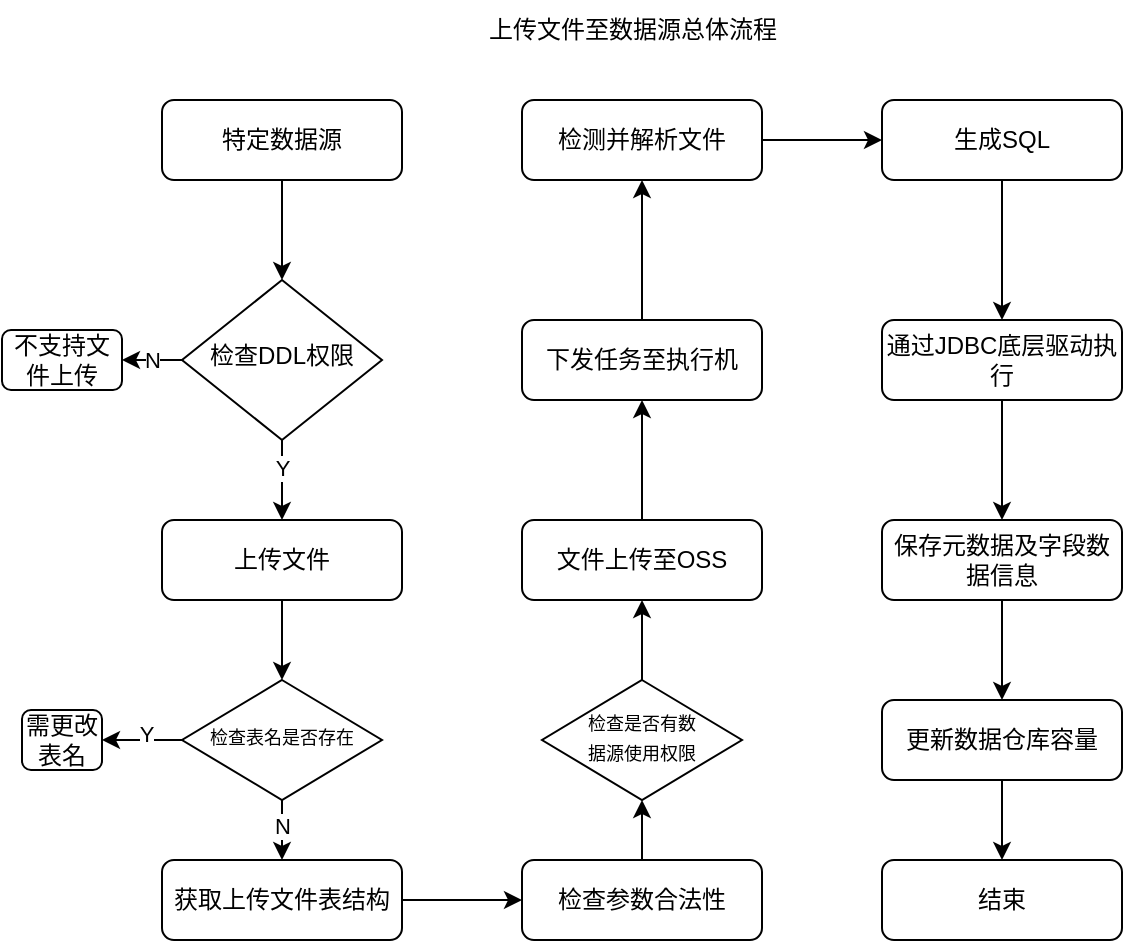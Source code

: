 <mxfile version="22.0.6" type="github">
  <diagram id="C5RBs43oDa-KdzZeNtuy" name="Page-1">
    <mxGraphModel dx="1434" dy="676" grid="1" gridSize="10" guides="1" tooltips="1" connect="1" arrows="1" fold="1" page="1" pageScale="1" pageWidth="827" pageHeight="1169" math="0" shadow="0">
      <root>
        <mxCell id="WIyWlLk6GJQsqaUBKTNV-0" />
        <mxCell id="WIyWlLk6GJQsqaUBKTNV-1" parent="WIyWlLk6GJQsqaUBKTNV-0" />
        <mxCell id="2clqQrDaA2VCegX-zHsg-16" style="edgeStyle=orthogonalEdgeStyle;rounded=0;orthogonalLoop=1;jettySize=auto;html=1;exitX=0.5;exitY=1;exitDx=0;exitDy=0;entryX=0.5;entryY=0;entryDx=0;entryDy=0;" edge="1" parent="WIyWlLk6GJQsqaUBKTNV-1" source="WIyWlLk6GJQsqaUBKTNV-3" target="WIyWlLk6GJQsqaUBKTNV-6">
          <mxGeometry relative="1" as="geometry" />
        </mxCell>
        <mxCell id="WIyWlLk6GJQsqaUBKTNV-3" value="特定数据源" style="rounded=1;whiteSpace=wrap;html=1;fontSize=12;glass=0;strokeWidth=1;shadow=0;" parent="WIyWlLk6GJQsqaUBKTNV-1" vertex="1">
          <mxGeometry x="160" y="80" width="120" height="40" as="geometry" />
        </mxCell>
        <mxCell id="2clqQrDaA2VCegX-zHsg-15" style="edgeStyle=orthogonalEdgeStyle;rounded=0;orthogonalLoop=1;jettySize=auto;html=1;exitX=0;exitY=0.5;exitDx=0;exitDy=0;" edge="1" parent="WIyWlLk6GJQsqaUBKTNV-1" source="WIyWlLk6GJQsqaUBKTNV-6" target="WIyWlLk6GJQsqaUBKTNV-7">
          <mxGeometry relative="1" as="geometry" />
        </mxCell>
        <mxCell id="2clqQrDaA2VCegX-zHsg-35" value="N" style="edgeLabel;html=1;align=center;verticalAlign=middle;resizable=0;points=[];" vertex="1" connectable="0" parent="2clqQrDaA2VCegX-zHsg-15">
          <mxGeometry x="0.4" relative="1" as="geometry">
            <mxPoint as="offset" />
          </mxGeometry>
        </mxCell>
        <mxCell id="2clqQrDaA2VCegX-zHsg-17" style="edgeStyle=orthogonalEdgeStyle;rounded=0;orthogonalLoop=1;jettySize=auto;html=1;exitX=0.5;exitY=1;exitDx=0;exitDy=0;entryX=0.5;entryY=0;entryDx=0;entryDy=0;" edge="1" parent="WIyWlLk6GJQsqaUBKTNV-1" source="WIyWlLk6GJQsqaUBKTNV-6" target="WIyWlLk6GJQsqaUBKTNV-12">
          <mxGeometry relative="1" as="geometry" />
        </mxCell>
        <mxCell id="2clqQrDaA2VCegX-zHsg-36" value="Y" style="edgeLabel;html=1;align=center;verticalAlign=middle;resizable=0;points=[];" vertex="1" connectable="0" parent="2clqQrDaA2VCegX-zHsg-17">
          <mxGeometry x="-0.3" relative="1" as="geometry">
            <mxPoint as="offset" />
          </mxGeometry>
        </mxCell>
        <mxCell id="WIyWlLk6GJQsqaUBKTNV-6" value="&lt;div class=&quot;lake-content&quot;&gt;检查DDL权限&lt;/div&gt;" style="rhombus;whiteSpace=wrap;html=1;shadow=0;fontFamily=Helvetica;fontSize=12;align=center;strokeWidth=1;spacing=6;spacingTop=-4;" parent="WIyWlLk6GJQsqaUBKTNV-1" vertex="1">
          <mxGeometry x="170" y="170" width="100" height="80" as="geometry" />
        </mxCell>
        <mxCell id="WIyWlLk6GJQsqaUBKTNV-7" value="不支持文件上传" style="rounded=1;whiteSpace=wrap;html=1;fontSize=12;glass=0;strokeWidth=1;shadow=0;" parent="WIyWlLk6GJQsqaUBKTNV-1" vertex="1">
          <mxGeometry x="80" y="195" width="60" height="30" as="geometry" />
        </mxCell>
        <mxCell id="2clqQrDaA2VCegX-zHsg-37" style="edgeStyle=orthogonalEdgeStyle;rounded=0;orthogonalLoop=1;jettySize=auto;html=1;exitX=0.5;exitY=1;exitDx=0;exitDy=0;entryX=0.5;entryY=0;entryDx=0;entryDy=0;" edge="1" parent="WIyWlLk6GJQsqaUBKTNV-1" source="WIyWlLk6GJQsqaUBKTNV-12" target="2clqQrDaA2VCegX-zHsg-1">
          <mxGeometry relative="1" as="geometry" />
        </mxCell>
        <mxCell id="WIyWlLk6GJQsqaUBKTNV-12" value="上传文件" style="rounded=1;whiteSpace=wrap;html=1;fontSize=12;glass=0;strokeWidth=1;shadow=0;" parent="WIyWlLk6GJQsqaUBKTNV-1" vertex="1">
          <mxGeometry x="160" y="290" width="120" height="40" as="geometry" />
        </mxCell>
        <mxCell id="2clqQrDaA2VCegX-zHsg-0" value="上传文件至数据源总体流程" style="text;html=1;align=center;verticalAlign=middle;resizable=0;points=[];autosize=1;strokeColor=none;fillColor=none;" vertex="1" parent="WIyWlLk6GJQsqaUBKTNV-1">
          <mxGeometry x="310" y="30" width="170" height="30" as="geometry" />
        </mxCell>
        <mxCell id="2clqQrDaA2VCegX-zHsg-8" style="edgeStyle=orthogonalEdgeStyle;rounded=1;orthogonalLoop=1;jettySize=auto;html=1;exitX=0.5;exitY=1;exitDx=0;exitDy=0;entryX=0.5;entryY=0;entryDx=0;entryDy=0;" edge="1" parent="WIyWlLk6GJQsqaUBKTNV-1" source="2clqQrDaA2VCegX-zHsg-1" target="2clqQrDaA2VCegX-zHsg-5">
          <mxGeometry relative="1" as="geometry" />
        </mxCell>
        <mxCell id="2clqQrDaA2VCegX-zHsg-38" value="N" style="edgeLabel;html=1;align=center;verticalAlign=middle;resizable=0;points=[];" vertex="1" connectable="0" parent="2clqQrDaA2VCegX-zHsg-8">
          <mxGeometry x="-0.133" relative="1" as="geometry">
            <mxPoint as="offset" />
          </mxGeometry>
        </mxCell>
        <mxCell id="2clqQrDaA2VCegX-zHsg-14" style="edgeStyle=orthogonalEdgeStyle;rounded=0;orthogonalLoop=1;jettySize=auto;html=1;exitX=0;exitY=0.5;exitDx=0;exitDy=0;" edge="1" parent="WIyWlLk6GJQsqaUBKTNV-1" source="2clqQrDaA2VCegX-zHsg-1">
          <mxGeometry relative="1" as="geometry">
            <mxPoint x="130" y="400" as="targetPoint" />
          </mxGeometry>
        </mxCell>
        <mxCell id="2clqQrDaA2VCegX-zHsg-39" value="Y" style="edgeLabel;html=1;align=center;verticalAlign=middle;resizable=0;points=[];" vertex="1" connectable="0" parent="2clqQrDaA2VCegX-zHsg-14">
          <mxGeometry x="-0.111" y="-3" relative="1" as="geometry">
            <mxPoint as="offset" />
          </mxGeometry>
        </mxCell>
        <mxCell id="2clqQrDaA2VCegX-zHsg-1" value="&lt;div class=&quot;lake-content&quot;&gt;&lt;font style=&quot;font-size: 9px;&quot;&gt;检查表名是否存在&lt;/font&gt;&lt;/div&gt;" style="rhombus;whiteSpace=wrap;html=1;shadow=0;fontFamily=Helvetica;fontSize=12;align=center;strokeWidth=1;spacing=6;spacingTop=-4;" vertex="1" parent="WIyWlLk6GJQsqaUBKTNV-1">
          <mxGeometry x="170" y="370" width="100" height="60" as="geometry" />
        </mxCell>
        <mxCell id="2clqQrDaA2VCegX-zHsg-10" style="edgeStyle=orthogonalEdgeStyle;rounded=0;orthogonalLoop=1;jettySize=auto;html=1;exitX=1;exitY=0.5;exitDx=0;exitDy=0;" edge="1" parent="WIyWlLk6GJQsqaUBKTNV-1" source="2clqQrDaA2VCegX-zHsg-5">
          <mxGeometry relative="1" as="geometry">
            <mxPoint x="340" y="480" as="targetPoint" />
          </mxGeometry>
        </mxCell>
        <mxCell id="2clqQrDaA2VCegX-zHsg-5" value="获取上传文件表结构" style="rounded=1;whiteSpace=wrap;html=1;fontSize=12;glass=0;strokeWidth=1;shadow=0;" vertex="1" parent="WIyWlLk6GJQsqaUBKTNV-1">
          <mxGeometry x="160" y="460" width="120" height="40" as="geometry" />
        </mxCell>
        <mxCell id="2clqQrDaA2VCegX-zHsg-13" style="edgeStyle=orthogonalEdgeStyle;rounded=0;orthogonalLoop=1;jettySize=auto;html=1;exitX=0.5;exitY=0;exitDx=0;exitDy=0;entryX=0.5;entryY=1;entryDx=0;entryDy=0;" edge="1" parent="WIyWlLk6GJQsqaUBKTNV-1" source="2clqQrDaA2VCegX-zHsg-9" target="2clqQrDaA2VCegX-zHsg-12">
          <mxGeometry relative="1" as="geometry" />
        </mxCell>
        <mxCell id="2clqQrDaA2VCegX-zHsg-9" value="检查参数合法性" style="rounded=1;whiteSpace=wrap;html=1;fontSize=12;glass=0;strokeWidth=1;shadow=0;" vertex="1" parent="WIyWlLk6GJQsqaUBKTNV-1">
          <mxGeometry x="340" y="460" width="120" height="40" as="geometry" />
        </mxCell>
        <mxCell id="2clqQrDaA2VCegX-zHsg-19" style="edgeStyle=orthogonalEdgeStyle;rounded=0;orthogonalLoop=1;jettySize=auto;html=1;exitX=0.5;exitY=0;exitDx=0;exitDy=0;entryX=0.5;entryY=1;entryDx=0;entryDy=0;" edge="1" parent="WIyWlLk6GJQsqaUBKTNV-1" source="2clqQrDaA2VCegX-zHsg-12" target="2clqQrDaA2VCegX-zHsg-18">
          <mxGeometry relative="1" as="geometry" />
        </mxCell>
        <mxCell id="2clqQrDaA2VCegX-zHsg-12" value="&lt;div class=&quot;lake-content&quot;&gt;&lt;font style=&quot;font-size: 9px;&quot;&gt;检查是否有数&lt;/font&gt;&lt;/div&gt;&lt;div class=&quot;lake-content&quot;&gt;&lt;font style=&quot;font-size: 9px;&quot;&gt;据&lt;/font&gt;&lt;font style=&quot;background-color: initial; font-size: 9px;&quot;&gt;源&lt;/font&gt;&lt;span style=&quot;background-color: initial; font-size: 9px;&quot;&gt;使用权限&lt;/span&gt;&lt;/div&gt;" style="rhombus;whiteSpace=wrap;html=1;shadow=0;fontFamily=Helvetica;fontSize=12;align=center;strokeWidth=1;spacing=6;spacingTop=-4;" vertex="1" parent="WIyWlLk6GJQsqaUBKTNV-1">
          <mxGeometry x="350" y="370" width="100" height="60" as="geometry" />
        </mxCell>
        <mxCell id="2clqQrDaA2VCegX-zHsg-21" style="edgeStyle=orthogonalEdgeStyle;rounded=0;orthogonalLoop=1;jettySize=auto;html=1;exitX=0.5;exitY=0;exitDx=0;exitDy=0;entryX=0.5;entryY=1;entryDx=0;entryDy=0;" edge="1" parent="WIyWlLk6GJQsqaUBKTNV-1" source="2clqQrDaA2VCegX-zHsg-18" target="2clqQrDaA2VCegX-zHsg-20">
          <mxGeometry relative="1" as="geometry" />
        </mxCell>
        <mxCell id="2clqQrDaA2VCegX-zHsg-18" value="文件上传至OSS" style="rounded=1;whiteSpace=wrap;html=1;fontSize=12;glass=0;strokeWidth=1;shadow=0;" vertex="1" parent="WIyWlLk6GJQsqaUBKTNV-1">
          <mxGeometry x="340" y="290" width="120" height="40" as="geometry" />
        </mxCell>
        <mxCell id="2clqQrDaA2VCegX-zHsg-23" style="edgeStyle=orthogonalEdgeStyle;rounded=0;orthogonalLoop=1;jettySize=auto;html=1;exitX=0.5;exitY=0;exitDx=0;exitDy=0;entryX=0.5;entryY=1;entryDx=0;entryDy=0;" edge="1" parent="WIyWlLk6GJQsqaUBKTNV-1" source="2clqQrDaA2VCegX-zHsg-20" target="2clqQrDaA2VCegX-zHsg-22">
          <mxGeometry relative="1" as="geometry" />
        </mxCell>
        <mxCell id="2clqQrDaA2VCegX-zHsg-20" value="下发任务至执行机" style="rounded=1;whiteSpace=wrap;html=1;fontSize=12;glass=0;strokeWidth=1;shadow=0;" vertex="1" parent="WIyWlLk6GJQsqaUBKTNV-1">
          <mxGeometry x="340" y="190" width="120" height="40" as="geometry" />
        </mxCell>
        <mxCell id="2clqQrDaA2VCegX-zHsg-30" style="edgeStyle=orthogonalEdgeStyle;rounded=0;orthogonalLoop=1;jettySize=auto;html=1;exitX=1;exitY=0.5;exitDx=0;exitDy=0;entryX=0;entryY=0.5;entryDx=0;entryDy=0;" edge="1" parent="WIyWlLk6GJQsqaUBKTNV-1" source="2clqQrDaA2VCegX-zHsg-22" target="2clqQrDaA2VCegX-zHsg-24">
          <mxGeometry relative="1" as="geometry" />
        </mxCell>
        <mxCell id="2clqQrDaA2VCegX-zHsg-22" value="检测并解析文件" style="rounded=1;whiteSpace=wrap;html=1;fontSize=12;glass=0;strokeWidth=1;shadow=0;" vertex="1" parent="WIyWlLk6GJQsqaUBKTNV-1">
          <mxGeometry x="340" y="80" width="120" height="40" as="geometry" />
        </mxCell>
        <mxCell id="2clqQrDaA2VCegX-zHsg-31" style="edgeStyle=orthogonalEdgeStyle;rounded=0;orthogonalLoop=1;jettySize=auto;html=1;exitX=0.5;exitY=1;exitDx=0;exitDy=0;entryX=0.5;entryY=0;entryDx=0;entryDy=0;" edge="1" parent="WIyWlLk6GJQsqaUBKTNV-1" source="2clqQrDaA2VCegX-zHsg-24" target="2clqQrDaA2VCegX-zHsg-25">
          <mxGeometry relative="1" as="geometry" />
        </mxCell>
        <mxCell id="2clqQrDaA2VCegX-zHsg-24" value="生成SQL" style="rounded=1;whiteSpace=wrap;html=1;fontSize=12;glass=0;strokeWidth=1;shadow=0;" vertex="1" parent="WIyWlLk6GJQsqaUBKTNV-1">
          <mxGeometry x="520" y="80" width="120" height="40" as="geometry" />
        </mxCell>
        <mxCell id="2clqQrDaA2VCegX-zHsg-32" style="edgeStyle=orthogonalEdgeStyle;rounded=0;orthogonalLoop=1;jettySize=auto;html=1;exitX=0.5;exitY=1;exitDx=0;exitDy=0;entryX=0.5;entryY=0;entryDx=0;entryDy=0;" edge="1" parent="WIyWlLk6GJQsqaUBKTNV-1" source="2clqQrDaA2VCegX-zHsg-25" target="2clqQrDaA2VCegX-zHsg-26">
          <mxGeometry relative="1" as="geometry" />
        </mxCell>
        <mxCell id="2clqQrDaA2VCegX-zHsg-25" value="通过JDBC底层驱动执行" style="rounded=1;whiteSpace=wrap;html=1;fontSize=12;glass=0;strokeWidth=1;shadow=0;" vertex="1" parent="WIyWlLk6GJQsqaUBKTNV-1">
          <mxGeometry x="520" y="190" width="120" height="40" as="geometry" />
        </mxCell>
        <mxCell id="2clqQrDaA2VCegX-zHsg-33" style="edgeStyle=orthogonalEdgeStyle;rounded=0;orthogonalLoop=1;jettySize=auto;html=1;exitX=0.5;exitY=1;exitDx=0;exitDy=0;entryX=0.5;entryY=0;entryDx=0;entryDy=0;" edge="1" parent="WIyWlLk6GJQsqaUBKTNV-1" source="2clqQrDaA2VCegX-zHsg-26" target="2clqQrDaA2VCegX-zHsg-27">
          <mxGeometry relative="1" as="geometry" />
        </mxCell>
        <mxCell id="2clqQrDaA2VCegX-zHsg-26" value="保存元数据及字段数据信息" style="rounded=1;whiteSpace=wrap;html=1;fontSize=12;glass=0;strokeWidth=1;shadow=0;" vertex="1" parent="WIyWlLk6GJQsqaUBKTNV-1">
          <mxGeometry x="520" y="290" width="120" height="40" as="geometry" />
        </mxCell>
        <mxCell id="2clqQrDaA2VCegX-zHsg-34" style="edgeStyle=orthogonalEdgeStyle;rounded=0;orthogonalLoop=1;jettySize=auto;html=1;exitX=0.5;exitY=1;exitDx=0;exitDy=0;entryX=0.5;entryY=0;entryDx=0;entryDy=0;" edge="1" parent="WIyWlLk6GJQsqaUBKTNV-1" source="2clqQrDaA2VCegX-zHsg-27" target="2clqQrDaA2VCegX-zHsg-28">
          <mxGeometry relative="1" as="geometry" />
        </mxCell>
        <mxCell id="2clqQrDaA2VCegX-zHsg-27" value="更新数据仓库容量" style="rounded=1;whiteSpace=wrap;html=1;fontSize=12;glass=0;strokeWidth=1;shadow=0;" vertex="1" parent="WIyWlLk6GJQsqaUBKTNV-1">
          <mxGeometry x="520" y="380" width="120" height="40" as="geometry" />
        </mxCell>
        <mxCell id="2clqQrDaA2VCegX-zHsg-28" value="结束" style="rounded=1;whiteSpace=wrap;html=1;fontSize=12;glass=0;strokeWidth=1;shadow=0;" vertex="1" parent="WIyWlLk6GJQsqaUBKTNV-1">
          <mxGeometry x="520" y="460" width="120" height="40" as="geometry" />
        </mxCell>
        <mxCell id="2clqQrDaA2VCegX-zHsg-40" value="需更改表名" style="rounded=1;whiteSpace=wrap;html=1;fontSize=12;glass=0;strokeWidth=1;shadow=0;" vertex="1" parent="WIyWlLk6GJQsqaUBKTNV-1">
          <mxGeometry x="90" y="385" width="40" height="30" as="geometry" />
        </mxCell>
      </root>
    </mxGraphModel>
  </diagram>
</mxfile>
